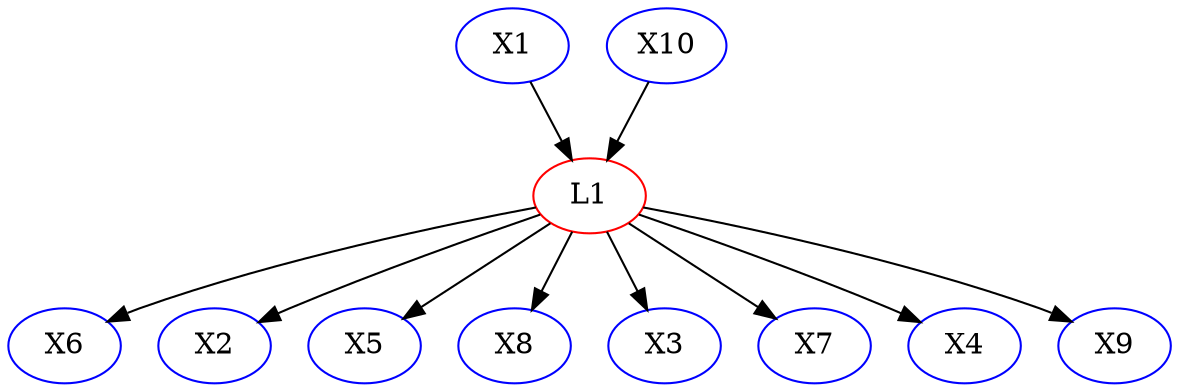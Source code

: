 digraph {
X1 [color = blue]; X6 [color = blue]; X2 [color = blue]; X5 [color = blue]; X8 [color = blue]; X3 [color = blue]; L1 [color = red]; X7 [color = blue]; X4 [color = blue]; X9 [color = blue]; X10 [color = blue]; 
subgraph Undirected {
edge [dir=none, color=black]
}

subgraph Directed {
edge [color=black]
L1 -> X8
L1 -> X2
L1 -> X7
L1 -> X4
L1 -> X3
L1 -> X6
L1 -> X9
X10 -> L1
L1 -> X5
X1 -> L1
}

}
